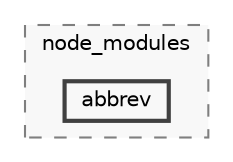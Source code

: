 digraph "backend/node_modules/abbrev"
{
 // LATEX_PDF_SIZE
  bgcolor="transparent";
  edge [fontname=Helvetica,fontsize=10,labelfontname=Helvetica,labelfontsize=10];
  node [fontname=Helvetica,fontsize=10,shape=box,height=0.2,width=0.4];
  compound=true
  subgraph clusterdir_86dbea9de526ba50b112ba867d8b4b1f {
    graph [ bgcolor="#f8f8f8", pencolor="grey50", label="node_modules", fontname=Helvetica,fontsize=10 style="filled,dashed", URL="dir_86dbea9de526ba50b112ba867d8b4b1f.html",tooltip=""]
  dir_14249d3d0c9fe6afddd492276faecf8e [label="abbrev", fillcolor="#f8f8f8", color="grey25", style="filled,bold", URL="dir_14249d3d0c9fe6afddd492276faecf8e.html",tooltip=""];
  }
}
